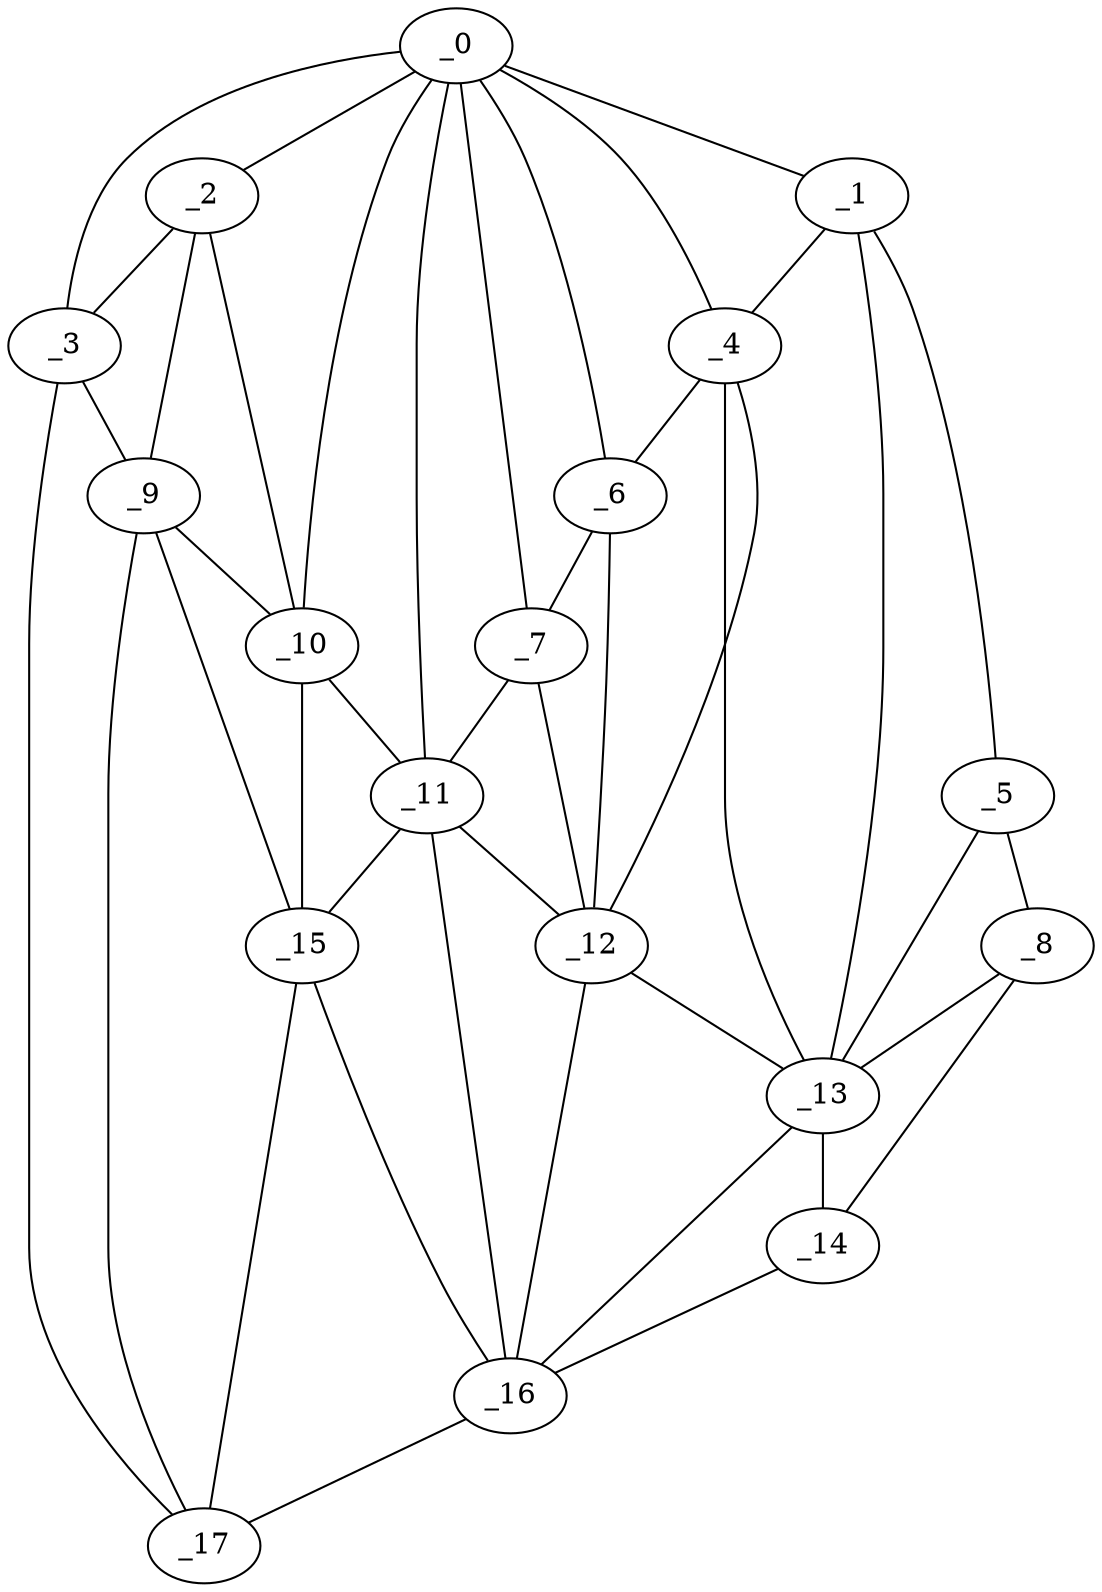 graph "obj22__70.gxl" {
	_0	 [x=48,
		y=33];
	_1	 [x=48,
		y=113];
	_0 -- _1	 [valence=1];
	_2	 [x=49,
		y=25];
	_0 -- _2	 [valence=1];
	_3	 [x=50,
		y=6];
	_0 -- _3	 [valence=1];
	_4	 [x=50,
		y=104];
	_0 -- _4	 [valence=1];
	_6	 [x=53,
		y=79];
	_0 -- _6	 [valence=2];
	_7	 [x=54,
		y=72];
	_0 -- _7	 [valence=2];
	_10	 [x=56,
		y=35];
	_0 -- _10	 [valence=2];
	_11	 [x=57,
		y=60];
	_0 -- _11	 [valence=2];
	_1 -- _4	 [valence=2];
	_5	 [x=50,
		y=117];
	_1 -- _5	 [valence=1];
	_13	 [x=62,
		y=102];
	_1 -- _13	 [valence=1];
	_2 -- _3	 [valence=1];
	_9	 [x=56,
		y=23];
	_2 -- _9	 [valence=2];
	_2 -- _10	 [valence=2];
	_3 -- _9	 [valence=2];
	_17	 [x=82,
		y=9];
	_3 -- _17	 [valence=1];
	_4 -- _6	 [valence=2];
	_12	 [x=57,
		y=87];
	_4 -- _12	 [valence=2];
	_4 -- _13	 [valence=2];
	_8	 [x=55,
		y=122];
	_5 -- _8	 [valence=1];
	_5 -- _13	 [valence=1];
	_6 -- _7	 [valence=1];
	_6 -- _12	 [valence=1];
	_7 -- _11	 [valence=1];
	_7 -- _12	 [valence=2];
	_8 -- _13	 [valence=2];
	_14	 [x=69,
		y=124];
	_8 -- _14	 [valence=1];
	_9 -- _10	 [valence=2];
	_15	 [x=80,
		y=18];
	_9 -- _15	 [valence=2];
	_9 -- _17	 [valence=1];
	_10 -- _11	 [valence=1];
	_10 -- _15	 [valence=2];
	_11 -- _12	 [valence=2];
	_11 -- _15	 [valence=2];
	_16	 [x=81,
		y=124];
	_11 -- _16	 [valence=2];
	_12 -- _13	 [valence=1];
	_12 -- _16	 [valence=2];
	_13 -- _14	 [valence=2];
	_13 -- _16	 [valence=2];
	_14 -- _16	 [valence=1];
	_15 -- _16	 [valence=1];
	_15 -- _17	 [valence=2];
	_16 -- _17	 [valence=1];
}
